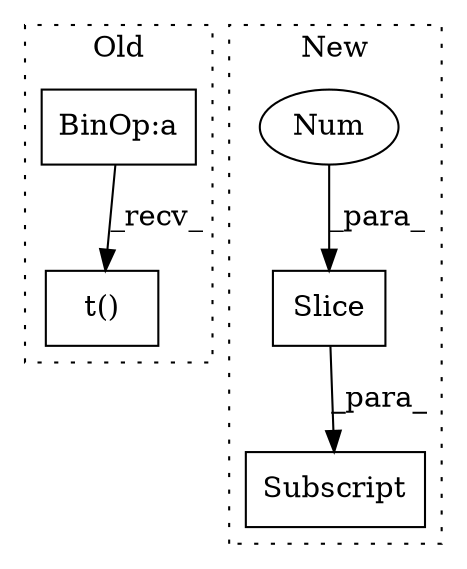digraph G {
subgraph cluster0 {
1 [label="t()" a="75" s="27137" l="35" shape="box"];
5 [label="BinOp:a" a="82" s="27139" l="1" shape="box"];
label = "Old";
style="dotted";
}
subgraph cluster1 {
2 [label="Slice" a="80" s="27508" l="1" shape="box"];
3 [label="Num" a="76" s="27509" l="1" shape="ellipse"];
4 [label="Subscript" a="63" s="27462,0" l="49,0" shape="box"];
label = "New";
style="dotted";
}
2 -> 4 [label="_para_"];
3 -> 2 [label="_para_"];
5 -> 1 [label="_recv_"];
}